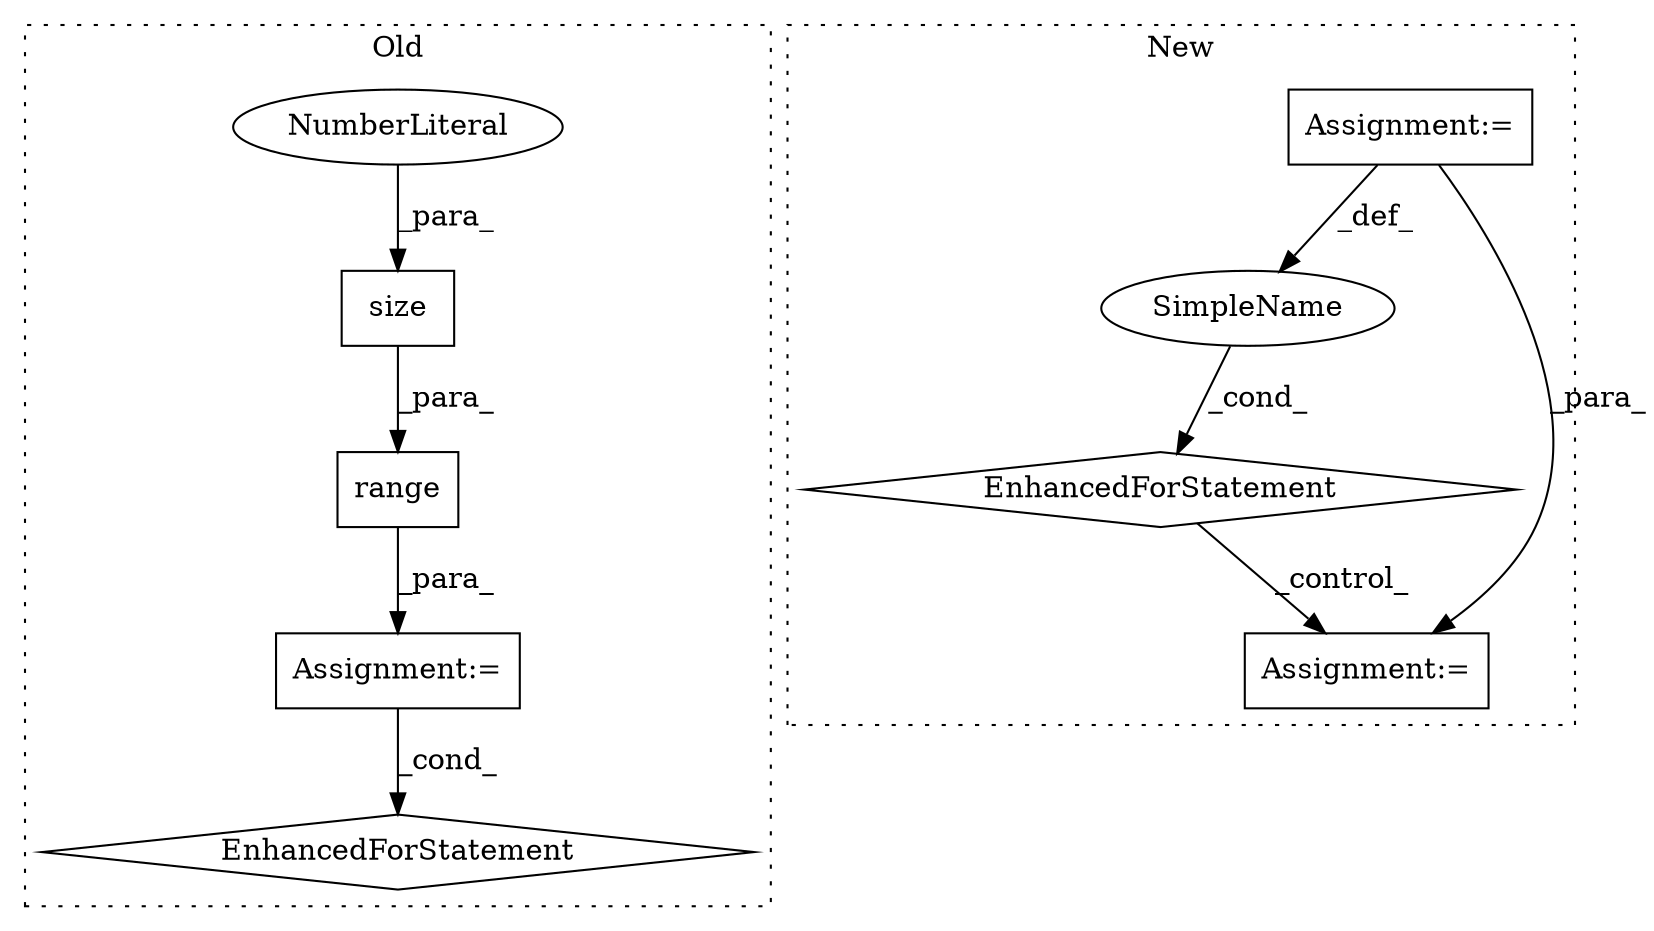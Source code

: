 digraph G {
subgraph cluster0 {
1 [label="size" a="32" s="2270,2276" l="5,1" shape="box"];
6 [label="Assignment:=" a="7" s="2178,2278" l="53,2" shape="box"];
7 [label="EnhancedForStatement" a="70" s="2178,2278" l="53,2" shape="diamond"];
8 [label="range" a="32" s="2247,2277" l="6,1" shape="box"];
9 [label="NumberLiteral" a="34" s="2275" l="1" shape="ellipse"];
label = "Old";
style="dotted";
}
subgraph cluster1 {
2 [label="EnhancedForStatement" a="70" s="1221,1354" l="75,2" shape="diamond"];
3 [label="Assignment:=" a="7" s="1221,1354" l="75,2" shape="box"];
4 [label="SimpleName" a="42" s="1300" l="13" shape="ellipse"];
5 [label="Assignment:=" a="7" s="1534,1670" l="94,2" shape="box"];
label = "New";
style="dotted";
}
1 -> 8 [label="_para_"];
2 -> 5 [label="_control_"];
3 -> 4 [label="_def_"];
3 -> 5 [label="_para_"];
4 -> 2 [label="_cond_"];
6 -> 7 [label="_cond_"];
8 -> 6 [label="_para_"];
9 -> 1 [label="_para_"];
}